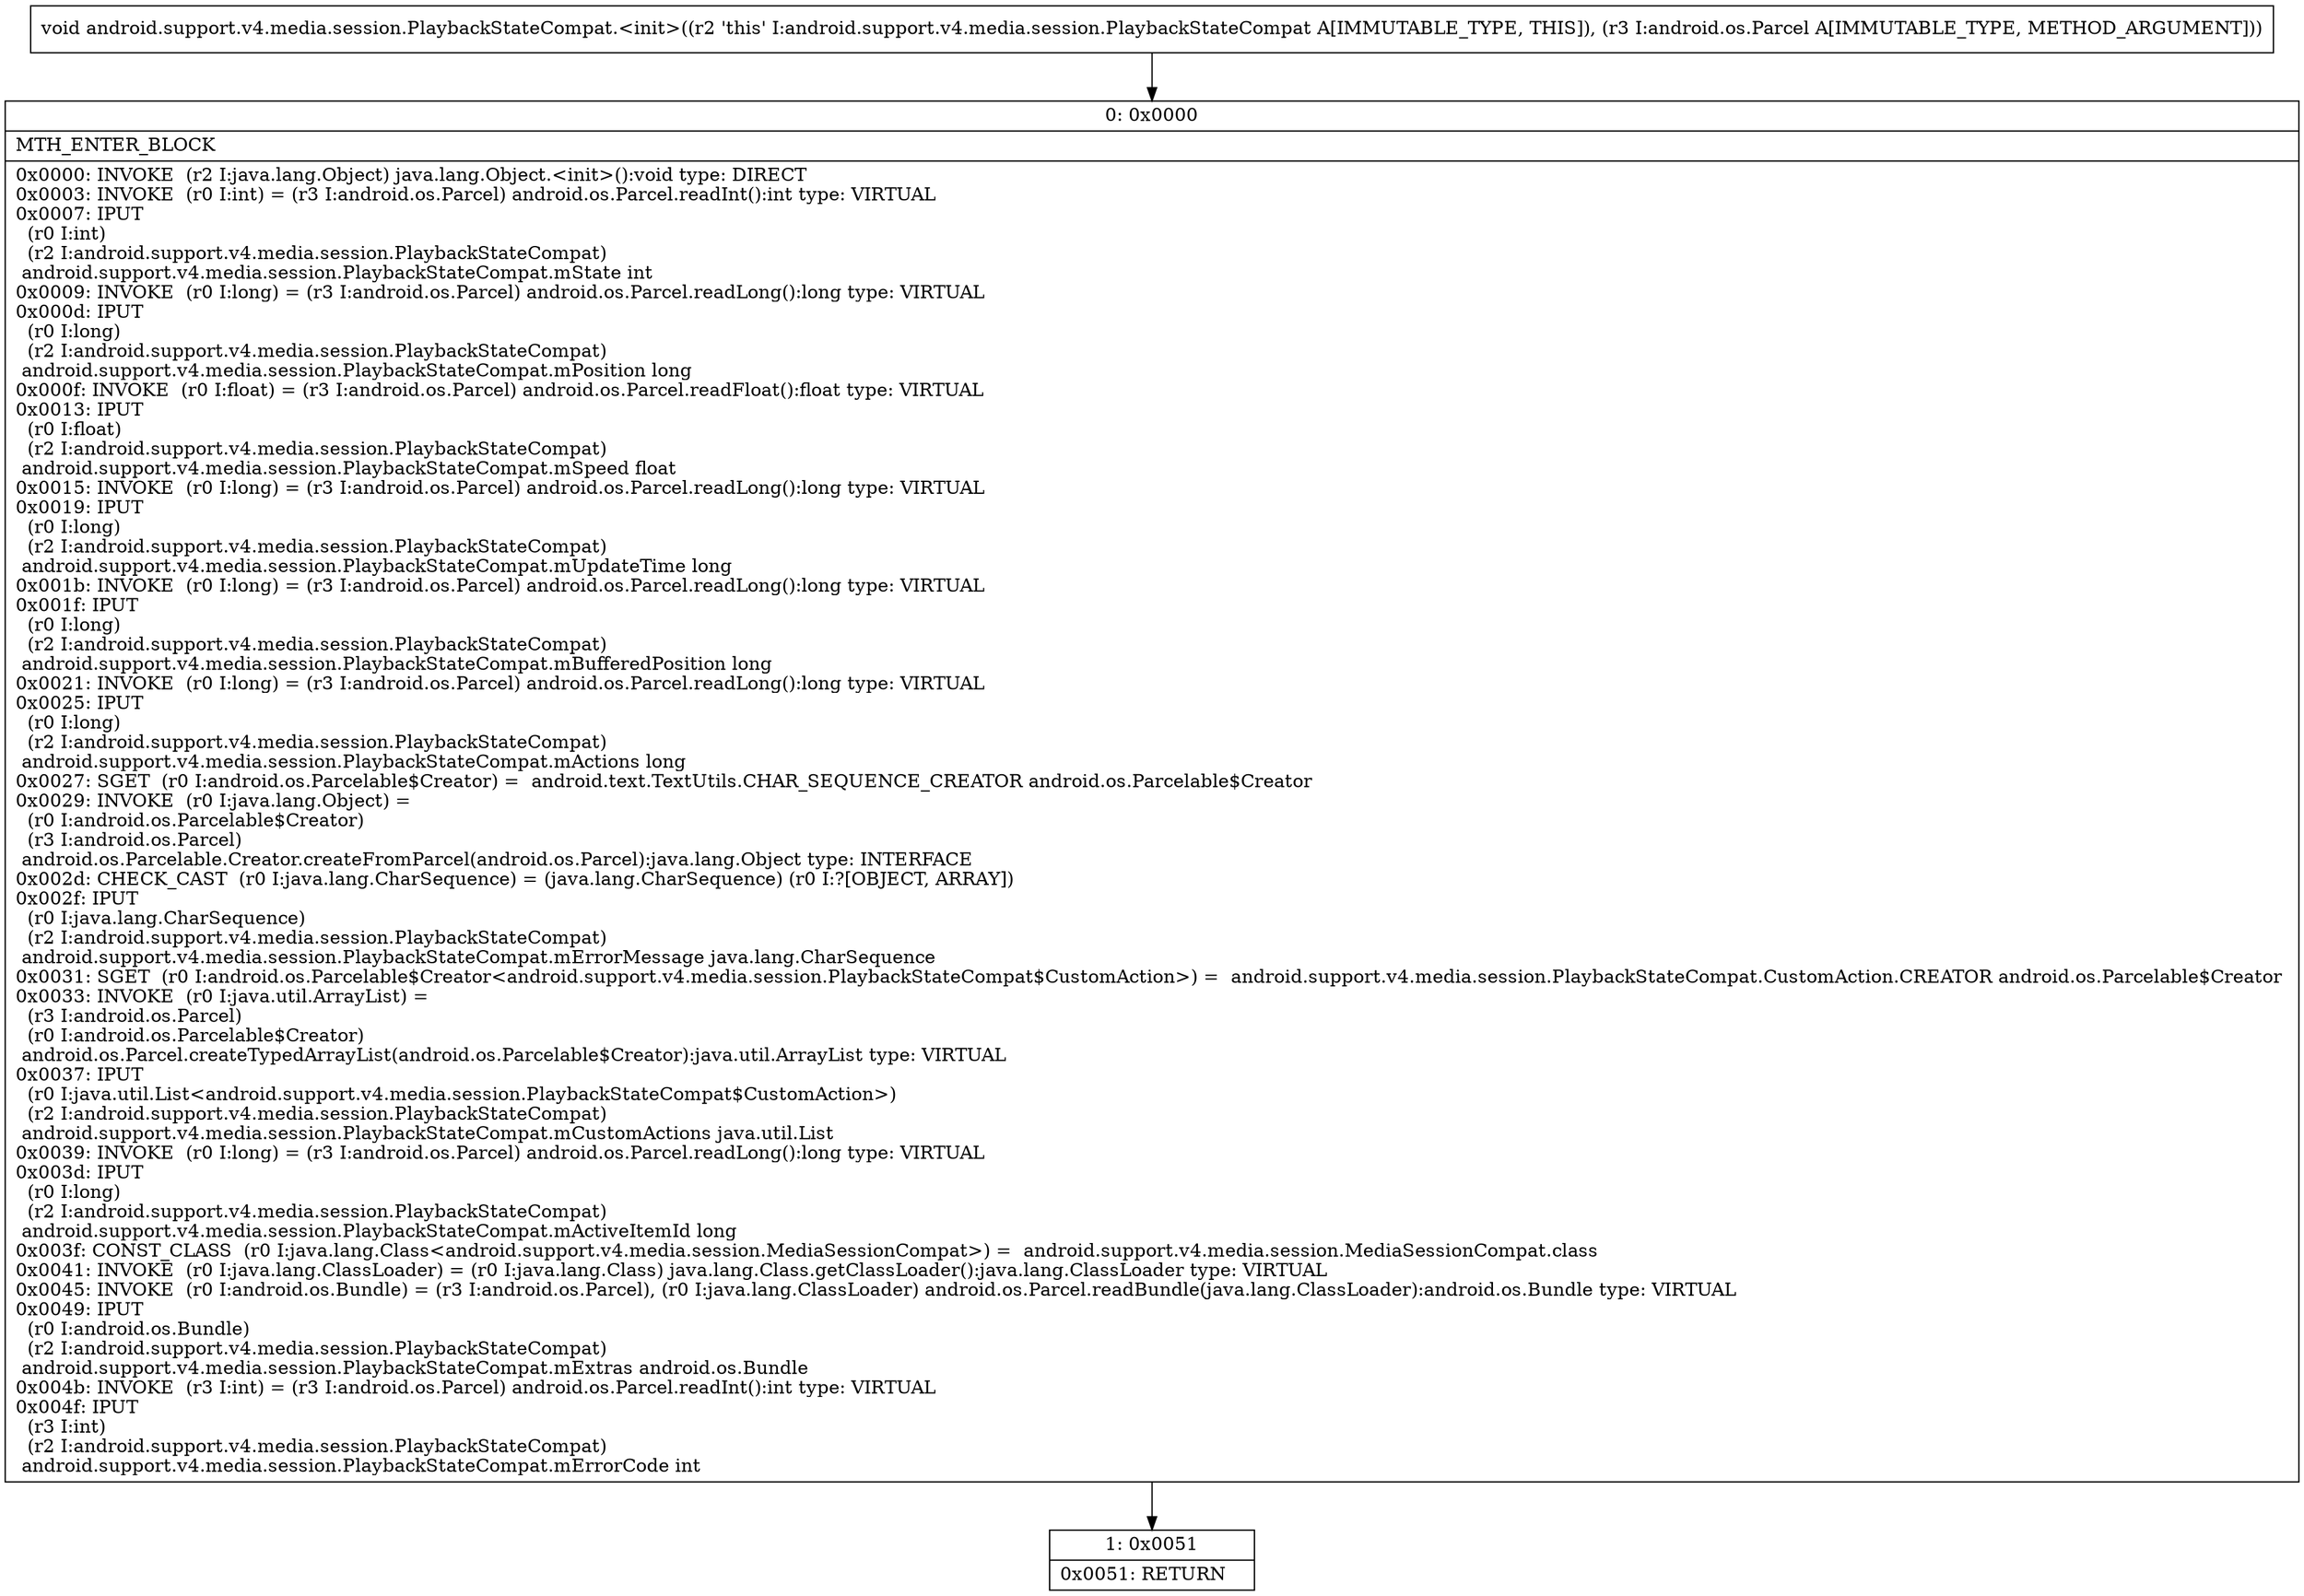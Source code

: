 digraph "CFG forandroid.support.v4.media.session.PlaybackStateCompat.\<init\>(Landroid\/os\/Parcel;)V" {
Node_0 [shape=record,label="{0\:\ 0x0000|MTH_ENTER_BLOCK\l|0x0000: INVOKE  (r2 I:java.lang.Object) java.lang.Object.\<init\>():void type: DIRECT \l0x0003: INVOKE  (r0 I:int) = (r3 I:android.os.Parcel) android.os.Parcel.readInt():int type: VIRTUAL \l0x0007: IPUT  \l  (r0 I:int)\l  (r2 I:android.support.v4.media.session.PlaybackStateCompat)\l android.support.v4.media.session.PlaybackStateCompat.mState int \l0x0009: INVOKE  (r0 I:long) = (r3 I:android.os.Parcel) android.os.Parcel.readLong():long type: VIRTUAL \l0x000d: IPUT  \l  (r0 I:long)\l  (r2 I:android.support.v4.media.session.PlaybackStateCompat)\l android.support.v4.media.session.PlaybackStateCompat.mPosition long \l0x000f: INVOKE  (r0 I:float) = (r3 I:android.os.Parcel) android.os.Parcel.readFloat():float type: VIRTUAL \l0x0013: IPUT  \l  (r0 I:float)\l  (r2 I:android.support.v4.media.session.PlaybackStateCompat)\l android.support.v4.media.session.PlaybackStateCompat.mSpeed float \l0x0015: INVOKE  (r0 I:long) = (r3 I:android.os.Parcel) android.os.Parcel.readLong():long type: VIRTUAL \l0x0019: IPUT  \l  (r0 I:long)\l  (r2 I:android.support.v4.media.session.PlaybackStateCompat)\l android.support.v4.media.session.PlaybackStateCompat.mUpdateTime long \l0x001b: INVOKE  (r0 I:long) = (r3 I:android.os.Parcel) android.os.Parcel.readLong():long type: VIRTUAL \l0x001f: IPUT  \l  (r0 I:long)\l  (r2 I:android.support.v4.media.session.PlaybackStateCompat)\l android.support.v4.media.session.PlaybackStateCompat.mBufferedPosition long \l0x0021: INVOKE  (r0 I:long) = (r3 I:android.os.Parcel) android.os.Parcel.readLong():long type: VIRTUAL \l0x0025: IPUT  \l  (r0 I:long)\l  (r2 I:android.support.v4.media.session.PlaybackStateCompat)\l android.support.v4.media.session.PlaybackStateCompat.mActions long \l0x0027: SGET  (r0 I:android.os.Parcelable$Creator) =  android.text.TextUtils.CHAR_SEQUENCE_CREATOR android.os.Parcelable$Creator \l0x0029: INVOKE  (r0 I:java.lang.Object) = \l  (r0 I:android.os.Parcelable$Creator)\l  (r3 I:android.os.Parcel)\l android.os.Parcelable.Creator.createFromParcel(android.os.Parcel):java.lang.Object type: INTERFACE \l0x002d: CHECK_CAST  (r0 I:java.lang.CharSequence) = (java.lang.CharSequence) (r0 I:?[OBJECT, ARRAY]) \l0x002f: IPUT  \l  (r0 I:java.lang.CharSequence)\l  (r2 I:android.support.v4.media.session.PlaybackStateCompat)\l android.support.v4.media.session.PlaybackStateCompat.mErrorMessage java.lang.CharSequence \l0x0031: SGET  (r0 I:android.os.Parcelable$Creator\<android.support.v4.media.session.PlaybackStateCompat$CustomAction\>) =  android.support.v4.media.session.PlaybackStateCompat.CustomAction.CREATOR android.os.Parcelable$Creator \l0x0033: INVOKE  (r0 I:java.util.ArrayList) = \l  (r3 I:android.os.Parcel)\l  (r0 I:android.os.Parcelable$Creator)\l android.os.Parcel.createTypedArrayList(android.os.Parcelable$Creator):java.util.ArrayList type: VIRTUAL \l0x0037: IPUT  \l  (r0 I:java.util.List\<android.support.v4.media.session.PlaybackStateCompat$CustomAction\>)\l  (r2 I:android.support.v4.media.session.PlaybackStateCompat)\l android.support.v4.media.session.PlaybackStateCompat.mCustomActions java.util.List \l0x0039: INVOKE  (r0 I:long) = (r3 I:android.os.Parcel) android.os.Parcel.readLong():long type: VIRTUAL \l0x003d: IPUT  \l  (r0 I:long)\l  (r2 I:android.support.v4.media.session.PlaybackStateCompat)\l android.support.v4.media.session.PlaybackStateCompat.mActiveItemId long \l0x003f: CONST_CLASS  (r0 I:java.lang.Class\<android.support.v4.media.session.MediaSessionCompat\>) =  android.support.v4.media.session.MediaSessionCompat.class \l0x0041: INVOKE  (r0 I:java.lang.ClassLoader) = (r0 I:java.lang.Class) java.lang.Class.getClassLoader():java.lang.ClassLoader type: VIRTUAL \l0x0045: INVOKE  (r0 I:android.os.Bundle) = (r3 I:android.os.Parcel), (r0 I:java.lang.ClassLoader) android.os.Parcel.readBundle(java.lang.ClassLoader):android.os.Bundle type: VIRTUAL \l0x0049: IPUT  \l  (r0 I:android.os.Bundle)\l  (r2 I:android.support.v4.media.session.PlaybackStateCompat)\l android.support.v4.media.session.PlaybackStateCompat.mExtras android.os.Bundle \l0x004b: INVOKE  (r3 I:int) = (r3 I:android.os.Parcel) android.os.Parcel.readInt():int type: VIRTUAL \l0x004f: IPUT  \l  (r3 I:int)\l  (r2 I:android.support.v4.media.session.PlaybackStateCompat)\l android.support.v4.media.session.PlaybackStateCompat.mErrorCode int \l}"];
Node_1 [shape=record,label="{1\:\ 0x0051|0x0051: RETURN   \l}"];
MethodNode[shape=record,label="{void android.support.v4.media.session.PlaybackStateCompat.\<init\>((r2 'this' I:android.support.v4.media.session.PlaybackStateCompat A[IMMUTABLE_TYPE, THIS]), (r3 I:android.os.Parcel A[IMMUTABLE_TYPE, METHOD_ARGUMENT])) }"];
MethodNode -> Node_0;
Node_0 -> Node_1;
}

